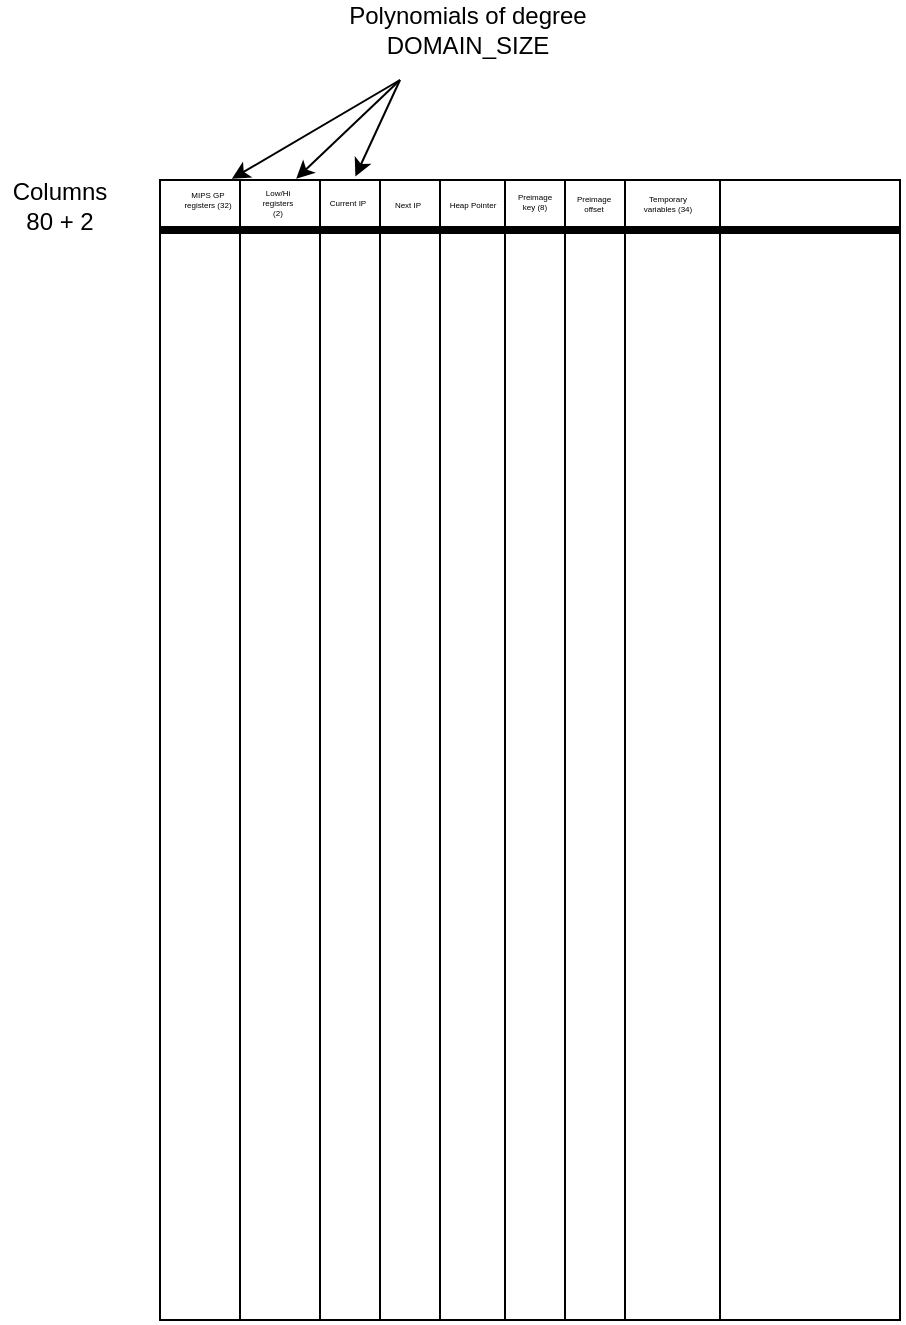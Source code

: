 <mxfile version="23.0.2" type="github">
  <diagram name="Page-1" id="kMYHpVpJY9JqcPuh49Y1">
    <mxGraphModel dx="574" dy="318" grid="1" gridSize="10" guides="1" tooltips="1" connect="1" arrows="1" fold="1" page="1" pageScale="1" pageWidth="850" pageHeight="1100" math="0" shadow="0">
      <root>
        <mxCell id="0" />
        <mxCell id="1" parent="0" />
        <mxCell id="3SwlQdrmeQlM3dl84obM-1" value="" style="rounded=0;whiteSpace=wrap;html=1;" parent="1" vertex="1">
          <mxGeometry x="140" y="140" width="370" height="570" as="geometry" />
        </mxCell>
        <mxCell id="3SwlQdrmeQlM3dl84obM-2" value="" style="endArrow=none;html=1;rounded=0;entryX=0.25;entryY=0;entryDx=0;entryDy=0;exitX=0.25;exitY=1;exitDx=0;exitDy=0;" parent="1" edge="1">
          <mxGeometry width="50" height="50" relative="1" as="geometry">
            <mxPoint x="180" y="710" as="sourcePoint" />
            <mxPoint x="180" y="140" as="targetPoint" />
            <Array as="points" />
          </mxGeometry>
        </mxCell>
        <mxCell id="3SwlQdrmeQlM3dl84obM-3" value="&lt;div style=&quot;font-size: 4px;&quot;&gt;MIPS GP registers (32)&lt;br style=&quot;font-size: 4px;&quot;&gt;&lt;/div&gt;" style="text;strokeColor=none;align=center;fillColor=none;html=1;verticalAlign=middle;whiteSpace=wrap;rounded=0;fontSize=4;" parent="1" vertex="1">
          <mxGeometry x="150" y="143.65" width="27.5" height="12.69" as="geometry" />
        </mxCell>
        <mxCell id="3SwlQdrmeQlM3dl84obM-4" value="" style="line;strokeWidth=4;html=1;perimeter=backbonePerimeter;points=[];outlineConnect=0;" parent="1" vertex="1">
          <mxGeometry x="140" y="160" width="370" height="10" as="geometry" />
        </mxCell>
        <mxCell id="3SwlQdrmeQlM3dl84obM-5" value="Columns 80 + 2" style="text;html=1;strokeColor=none;fillColor=none;align=center;verticalAlign=middle;whiteSpace=wrap;rounded=0;" parent="1" vertex="1">
          <mxGeometry x="60" y="138.17" width="60" height="30" as="geometry" />
        </mxCell>
        <mxCell id="3SwlQdrmeQlM3dl84obM-6" value="" style="endArrow=none;html=1;rounded=0;entryX=0.5;entryY=0;entryDx=0;entryDy=0;exitX=0.5;exitY=1;exitDx=0;exitDy=0;" parent="1" edge="1">
          <mxGeometry width="50" height="50" relative="1" as="geometry">
            <mxPoint x="220" y="710" as="sourcePoint" />
            <mxPoint x="220" y="140.0" as="targetPoint" />
            <Array as="points">
              <mxPoint x="220" y="150" />
            </Array>
          </mxGeometry>
        </mxCell>
        <mxCell id="3SwlQdrmeQlM3dl84obM-7" value="&lt;div style=&quot;font-size: 4px;&quot;&gt;Low/Hi registers (2)&lt;br style=&quot;font-size: 4px;&quot;&gt;&lt;/div&gt;" style="text;html=1;strokeColor=none;fillColor=none;align=center;verticalAlign=middle;whiteSpace=wrap;rounded=0;fontSize=4;" parent="1" vertex="1">
          <mxGeometry x="190" y="147.5" width="17.68" height="8.84" as="geometry" />
        </mxCell>
        <mxCell id="POlr-6bYtFFYUOJAmtRa-1" value="Current IP" style="text;html=1;strokeColor=none;fillColor=none;align=center;verticalAlign=middle;whiteSpace=wrap;rounded=0;fontSize=4;" vertex="1" parent="1">
          <mxGeometry x="220" y="147.5" width="27.68" height="8.84" as="geometry" />
        </mxCell>
        <mxCell id="POlr-6bYtFFYUOJAmtRa-2" value="Next IP" style="text;html=1;strokeColor=none;fillColor=none;align=center;verticalAlign=middle;whiteSpace=wrap;rounded=0;fontSize=4;" vertex="1" parent="1">
          <mxGeometry x="250" y="150" width="27.68" height="6.34" as="geometry" />
        </mxCell>
        <mxCell id="POlr-6bYtFFYUOJAmtRa-3" value="&lt;div&gt;Heap Pointer&lt;/div&gt;" style="text;html=1;strokeColor=none;fillColor=none;align=center;verticalAlign=middle;whiteSpace=wrap;rounded=0;fontSize=4;aspect=fixed;" vertex="1" parent="1">
          <mxGeometry x="280" y="145" width="32.5" height="16.25" as="geometry" />
        </mxCell>
        <mxCell id="POlr-6bYtFFYUOJAmtRa-4" value="" style="endArrow=none;html=1;rounded=0;entryX=0.5;entryY=0;entryDx=0;entryDy=0;exitX=0.5;exitY=1;exitDx=0;exitDy=0;" edge="1" parent="1">
          <mxGeometry width="50" height="50" relative="1" as="geometry">
            <mxPoint x="250" y="710" as="sourcePoint" />
            <mxPoint x="250" y="140.0" as="targetPoint" />
            <Array as="points">
              <mxPoint x="250" y="150" />
            </Array>
          </mxGeometry>
        </mxCell>
        <mxCell id="POlr-6bYtFFYUOJAmtRa-5" value="" style="endArrow=none;html=1;rounded=0;entryX=0.5;entryY=0;entryDx=0;entryDy=0;exitX=0.5;exitY=1;exitDx=0;exitDy=0;" edge="1" parent="1">
          <mxGeometry width="50" height="50" relative="1" as="geometry">
            <mxPoint x="280" y="710" as="sourcePoint" />
            <mxPoint x="280" y="140.0" as="targetPoint" />
            <Array as="points">
              <mxPoint x="280" y="150" />
            </Array>
          </mxGeometry>
        </mxCell>
        <mxCell id="POlr-6bYtFFYUOJAmtRa-7" value="" style="endArrow=none;html=1;rounded=0;entryX=0.25;entryY=0;entryDx=0;entryDy=0;exitX=0.25;exitY=1;exitDx=0;exitDy=0;" edge="1" parent="1">
          <mxGeometry width="50" height="50" relative="1" as="geometry">
            <mxPoint x="312.5" y="710" as="sourcePoint" />
            <mxPoint x="312.5" y="140" as="targetPoint" />
            <Array as="points" />
          </mxGeometry>
        </mxCell>
        <mxCell id="POlr-6bYtFFYUOJAmtRa-9" value="&lt;div&gt;Preimage key (8)&lt;/div&gt;" style="text;html=1;strokeColor=none;fillColor=none;align=center;verticalAlign=middle;whiteSpace=wrap;rounded=0;fontSize=4;" vertex="1" parent="1">
          <mxGeometry x="315" y="145" width="25" height="12.5" as="geometry" />
        </mxCell>
        <mxCell id="POlr-6bYtFFYUOJAmtRa-10" value="Preimage offset" style="text;html=1;strokeColor=none;fillColor=none;align=center;verticalAlign=middle;whiteSpace=wrap;rounded=0;fontSize=4;aspect=fixed;" vertex="1" parent="1">
          <mxGeometry x="342.5" y="145" width="27.5" height="13.75" as="geometry" />
        </mxCell>
        <mxCell id="POlr-6bYtFFYUOJAmtRa-11" value="" style="endArrow=none;html=1;rounded=0;entryX=0.25;entryY=0;entryDx=0;entryDy=0;exitX=0.25;exitY=1;exitDx=0;exitDy=0;" edge="1" parent="1">
          <mxGeometry width="50" height="50" relative="1" as="geometry">
            <mxPoint x="342.5" y="710" as="sourcePoint" />
            <mxPoint x="342.5" y="140" as="targetPoint" />
            <Array as="points" />
          </mxGeometry>
        </mxCell>
        <mxCell id="POlr-6bYtFFYUOJAmtRa-12" value="" style="endArrow=none;html=1;rounded=0;entryX=0.25;entryY=0;entryDx=0;entryDy=0;exitX=0.25;exitY=1;exitDx=0;exitDy=0;" edge="1" parent="1">
          <mxGeometry width="50" height="50" relative="1" as="geometry">
            <mxPoint x="372.5" y="710" as="sourcePoint" />
            <mxPoint x="372.5" y="140" as="targetPoint" />
            <Array as="points" />
          </mxGeometry>
        </mxCell>
        <mxCell id="POlr-6bYtFFYUOJAmtRa-13" value="Temporary variables (34)" style="text;html=1;strokeColor=none;fillColor=none;align=center;verticalAlign=middle;whiteSpace=wrap;rounded=0;fontSize=4;aspect=fixed;" vertex="1" parent="1">
          <mxGeometry x="380" y="145.05" width="27.5" height="13.75" as="geometry" />
        </mxCell>
        <mxCell id="POlr-6bYtFFYUOJAmtRa-14" value="" style="endArrow=none;html=1;rounded=0;entryX=0.25;entryY=0;entryDx=0;entryDy=0;exitX=0.25;exitY=1;exitDx=0;exitDy=0;" edge="1" parent="1">
          <mxGeometry width="50" height="50" relative="1" as="geometry">
            <mxPoint x="420" y="710" as="sourcePoint" />
            <mxPoint x="420" y="140" as="targetPoint" />
            <Array as="points" />
          </mxGeometry>
        </mxCell>
        <mxCell id="POlr-6bYtFFYUOJAmtRa-24" value="" style="endArrow=classic;html=1;rounded=0;entryX=0.097;entryY=-0.001;entryDx=0;entryDy=0;entryPerimeter=0;" edge="1" parent="1" target="3SwlQdrmeQlM3dl84obM-1">
          <mxGeometry width="50" height="50" relative="1" as="geometry">
            <mxPoint x="260" y="90" as="sourcePoint" />
            <mxPoint x="360" y="180" as="targetPoint" />
          </mxGeometry>
        </mxCell>
        <mxCell id="POlr-6bYtFFYUOJAmtRa-25" value="" style="endArrow=classic;html=1;rounded=0;entryX=0.184;entryY=-0.001;entryDx=0;entryDy=0;entryPerimeter=0;" edge="1" parent="1" target="3SwlQdrmeQlM3dl84obM-1">
          <mxGeometry width="50" height="50" relative="1" as="geometry">
            <mxPoint x="260" y="90" as="sourcePoint" />
            <mxPoint x="186" y="149" as="targetPoint" />
          </mxGeometry>
        </mxCell>
        <mxCell id="POlr-6bYtFFYUOJAmtRa-26" value="" style="endArrow=classic;html=1;rounded=0;entryX=0.264;entryY=-0.003;entryDx=0;entryDy=0;entryPerimeter=0;" edge="1" parent="1" target="3SwlQdrmeQlM3dl84obM-1">
          <mxGeometry width="50" height="50" relative="1" as="geometry">
            <mxPoint x="260" y="90" as="sourcePoint" />
            <mxPoint x="218" y="149" as="targetPoint" />
          </mxGeometry>
        </mxCell>
        <mxCell id="POlr-6bYtFFYUOJAmtRa-27" value="Polynomials of degree DOMAIN_SIZE" style="text;html=1;strokeColor=none;fillColor=none;align=center;verticalAlign=middle;whiteSpace=wrap;rounded=0;" vertex="1" parent="1">
          <mxGeometry x="207.68" y="50" width="172.32" height="30" as="geometry" />
        </mxCell>
      </root>
    </mxGraphModel>
  </diagram>
</mxfile>
